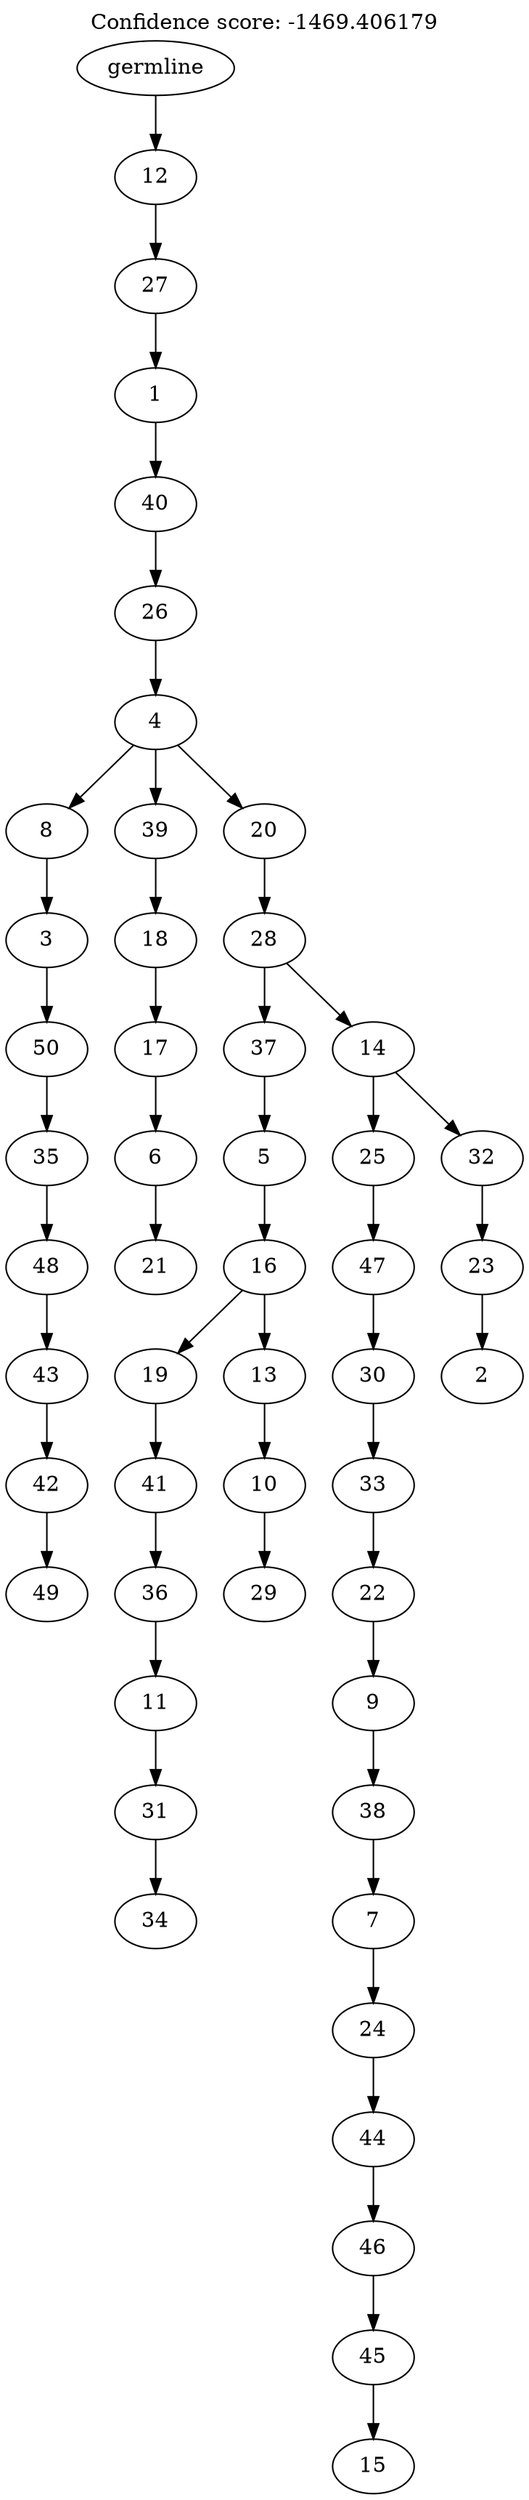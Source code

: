 digraph g {
	"49" -> "50";
	"50" [label="49"];
	"48" -> "49";
	"49" [label="42"];
	"47" -> "48";
	"48" [label="43"];
	"46" -> "47";
	"47" [label="48"];
	"45" -> "46";
	"46" [label="35"];
	"44" -> "45";
	"45" [label="50"];
	"43" -> "44";
	"44" [label="3"];
	"41" -> "42";
	"42" [label="21"];
	"40" -> "41";
	"41" [label="6"];
	"39" -> "40";
	"40" [label="17"];
	"38" -> "39";
	"39" [label="18"];
	"36" -> "37";
	"37" [label="34"];
	"35" -> "36";
	"36" [label="31"];
	"34" -> "35";
	"35" [label="11"];
	"33" -> "34";
	"34" [label="36"];
	"32" -> "33";
	"33" [label="41"];
	"30" -> "31";
	"31" [label="29"];
	"29" -> "30";
	"30" [label="10"];
	"28" -> "29";
	"29" [label="13"];
	"28" -> "32";
	"32" [label="19"];
	"27" -> "28";
	"28" [label="16"];
	"26" -> "27";
	"27" [label="5"];
	"24" -> "25";
	"25" [label="15"];
	"23" -> "24";
	"24" [label="45"];
	"22" -> "23";
	"23" [label="46"];
	"21" -> "22";
	"22" [label="44"];
	"20" -> "21";
	"21" [label="24"];
	"19" -> "20";
	"20" [label="7"];
	"18" -> "19";
	"19" [label="38"];
	"17" -> "18";
	"18" [label="9"];
	"16" -> "17";
	"17" [label="22"];
	"15" -> "16";
	"16" [label="33"];
	"14" -> "15";
	"15" [label="30"];
	"13" -> "14";
	"14" [label="47"];
	"11" -> "12";
	"12" [label="2"];
	"10" -> "11";
	"11" [label="23"];
	"9" -> "10";
	"10" [label="32"];
	"9" -> "13";
	"13" [label="25"];
	"8" -> "9";
	"9" [label="14"];
	"8" -> "26";
	"26" [label="37"];
	"7" -> "8";
	"8" [label="28"];
	"6" -> "7";
	"7" [label="20"];
	"6" -> "38";
	"38" [label="39"];
	"6" -> "43";
	"43" [label="8"];
	"5" -> "6";
	"6" [label="4"];
	"4" -> "5";
	"5" [label="26"];
	"3" -> "4";
	"4" [label="40"];
	"2" -> "3";
	"3" [label="1"];
	"1" -> "2";
	"2" [label="27"];
	"0" -> "1";
	"1" [label="12"];
	"0" [label="germline"];
	labelloc="t";
	label="Confidence score: -1469.406179";
}
